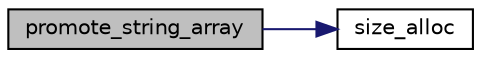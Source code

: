 digraph "promote_string_array"
{
  edge [fontname="Helvetica",fontsize="10",labelfontname="Helvetica",labelfontsize="10"];
  node [fontname="Helvetica",fontsize="10",shape=record];
  rankdir="LR";
  Node148 [label="promote_string_array",height=0.2,width=0.4,color="black", fillcolor="grey75", style="filled", fontcolor="black"];
  Node148 -> Node149 [color="midnightblue",fontsize="10",style="solid",fontname="Helvetica"];
  Node149 [label="size_alloc",height=0.2,width=0.4,color="black", fillcolor="white", style="filled",URL="$d6/de0/memory__pool_8c.html#ac07274f51cb387c8cf128ba0532d7b84"];
}
